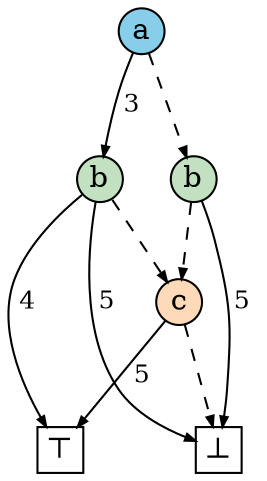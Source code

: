 
    digraph G {
       n0 [label="a", shape=circle, width=0.3, fixedsize=true, style=filled, fillcolor="skyblue"]
   n0 -> n1 [arrowhead=normal, label=" 3 ", labelangle=-30, fontsize=12, arrowsize=0.5, color="#555", fontcolor="black"]
   n1 [label="b", shape=circle, width=0.3, fixedsize=true, style=filled, fillcolor="#C1E1C1"]
   n1 -> n2 [arrowhead=normal, label=" 5 ", labelangle=-30, fontsize=12, arrowsize=0.5, color="#555", fontcolor="black"]
   n2 [label="⊥", shape=box, width=0.3, height=0.3, fixedsize=true]
   n1 -> n3 [arrowhead=normal, label=" 4 ", labelangle=-30, fontsize=12, arrowsize=0.5, color="#555", fontcolor="black"]
   n3 [label="⊤", shape=box, width=0.3, height=0.3, fixedsize=true]
   n1 -> n4 [arrowhead=normal, arrowsize=0.5, style=dashed, color="#555"]
   n4 [label="c", shape=circle, width=0.3, fixedsize=true, style=filled, fillcolor="peachpuff"]
   n4 -> n3 [arrowhead=normal, label=" 5 ", labelangle=-30, fontsize=12, arrowsize=0.5, color="#555", fontcolor="black"]
   n4 -> n2 [arrowhead=normal, arrowsize=0.5, style=dashed, color="#555"]
   n0 -> n5 [arrowhead=normal, arrowsize=0.5, style=dashed, color="#555"]
   n5 [label="b", shape=circle, width=0.3, fixedsize=true, style=filled, fillcolor="#C1E1C1"]
   n5 -> n2 [arrowhead=normal, label=" 5 ", labelangle=-30, fontsize=12, arrowsize=0.5, color="#555", fontcolor="black"]
   n5 -> n4 [arrowhead=normal, arrowsize=0.5, style=dashed, color="#555"]

    }
